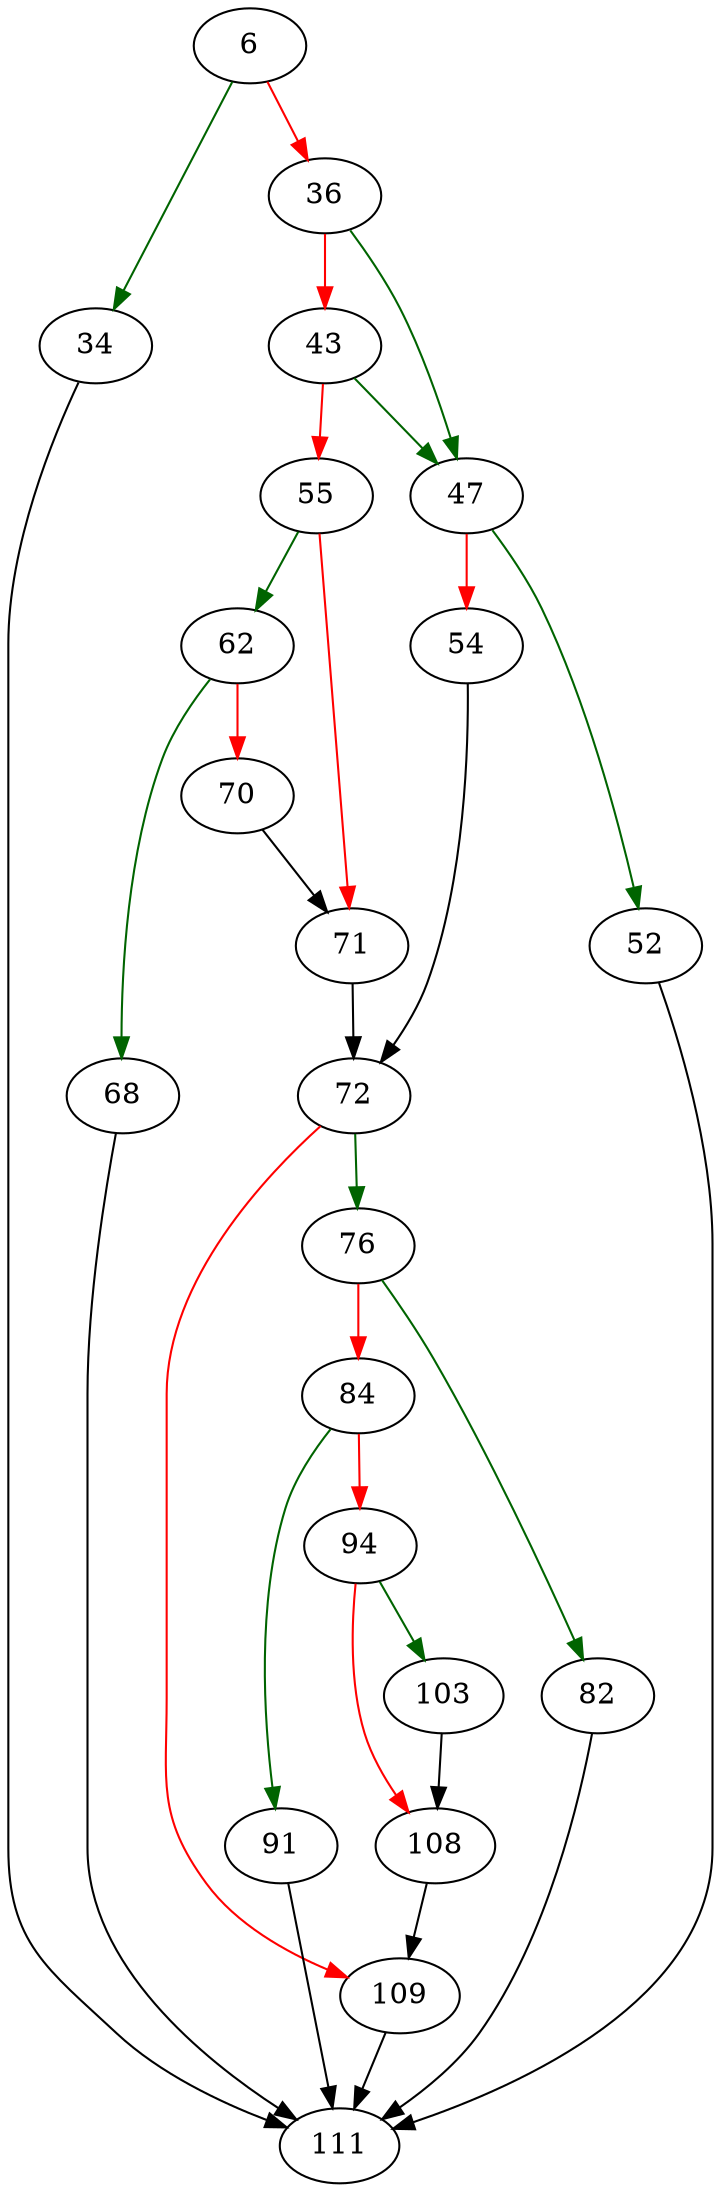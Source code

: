 strict digraph "relocatePage" {
	// Node definitions.
	6 [entry=true];
	34;
	36;
	111;
	47;
	43;
	55;
	52;
	54;
	72;
	62;
	71;
	68;
	70;
	76;
	109;
	82;
	84;
	91;
	94;
	103;
	108;

	// Edge definitions.
	6 -> 34 [
		color=darkgreen
		cond=true
	];
	6 -> 36 [
		color=red
		cond=false
	];
	34 -> 111;
	36 -> 47 [
		color=darkgreen
		cond=true
	];
	36 -> 43 [
		color=red
		cond=false
	];
	47 -> 52 [
		color=darkgreen
		cond=true
	];
	47 -> 54 [
		color=red
		cond=false
	];
	43 -> 47 [
		color=darkgreen
		cond=true
	];
	43 -> 55 [
		color=red
		cond=false
	];
	55 -> 62 [
		color=darkgreen
		cond=true
	];
	55 -> 71 [
		color=red
		cond=false
	];
	52 -> 111;
	54 -> 72;
	72 -> 76 [
		color=darkgreen
		cond=true
	];
	72 -> 109 [
		color=red
		cond=false
	];
	62 -> 68 [
		color=darkgreen
		cond=true
	];
	62 -> 70 [
		color=red
		cond=false
	];
	71 -> 72;
	68 -> 111;
	70 -> 71;
	76 -> 82 [
		color=darkgreen
		cond=true
	];
	76 -> 84 [
		color=red
		cond=false
	];
	109 -> 111;
	82 -> 111;
	84 -> 91 [
		color=darkgreen
		cond=true
	];
	84 -> 94 [
		color=red
		cond=false
	];
	91 -> 111;
	94 -> 103 [
		color=darkgreen
		cond=true
	];
	94 -> 108 [
		color=red
		cond=false
	];
	103 -> 108;
	108 -> 109;
}